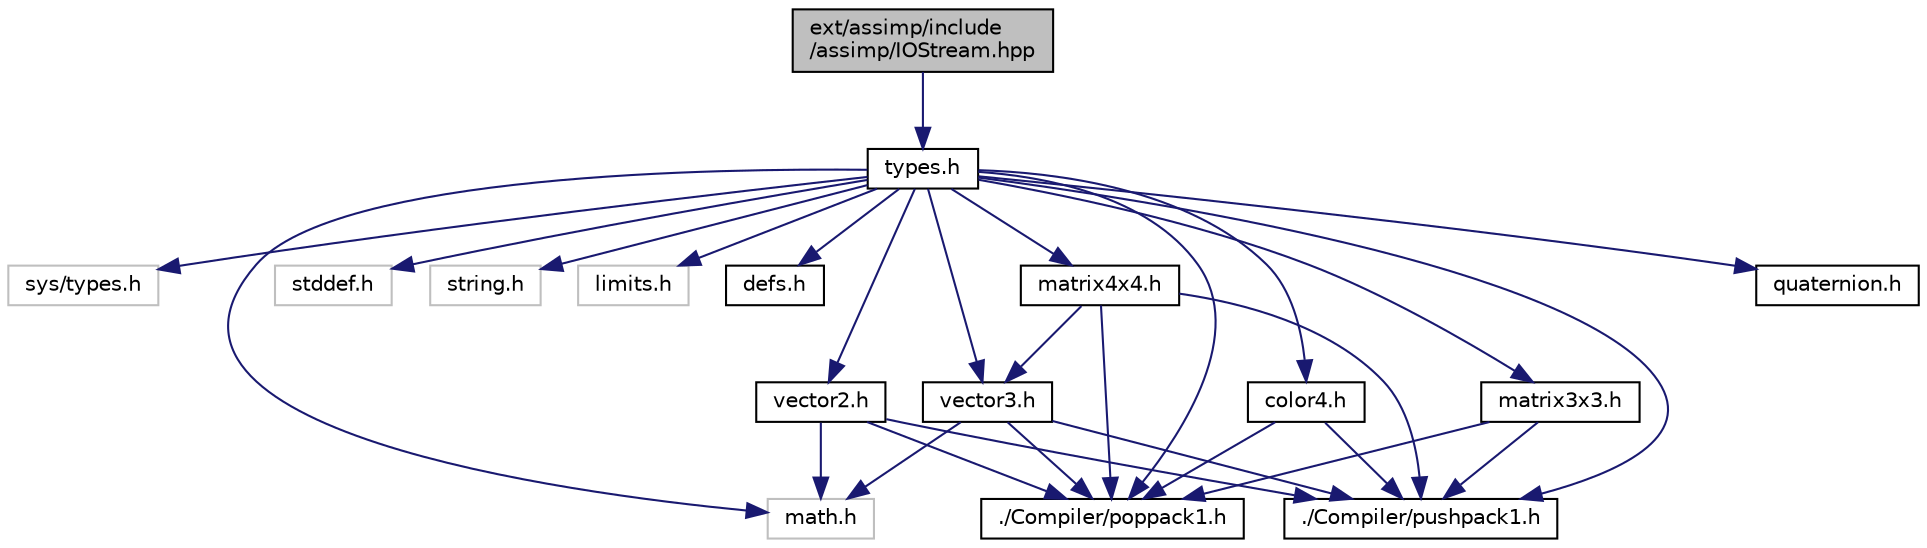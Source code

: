 digraph "ext/assimp/include/assimp/IOStream.hpp"
{
  edge [fontname="Helvetica",fontsize="10",labelfontname="Helvetica",labelfontsize="10"];
  node [fontname="Helvetica",fontsize="10",shape=record];
  Node1 [label="ext/assimp/include\l/assimp/IOStream.hpp",height=0.2,width=0.4,color="black", fillcolor="grey75", style="filled" fontcolor="black"];
  Node1 -> Node2 [color="midnightblue",fontsize="10",style="solid"];
  Node2 [label="types.h",height=0.2,width=0.4,color="black", fillcolor="white", style="filled",URL="$types_8h.html"];
  Node2 -> Node3 [color="midnightblue",fontsize="10",style="solid"];
  Node3 [label="sys/types.h",height=0.2,width=0.4,color="grey75", fillcolor="white", style="filled"];
  Node2 -> Node4 [color="midnightblue",fontsize="10",style="solid"];
  Node4 [label="math.h",height=0.2,width=0.4,color="grey75", fillcolor="white", style="filled"];
  Node2 -> Node5 [color="midnightblue",fontsize="10",style="solid"];
  Node5 [label="stddef.h",height=0.2,width=0.4,color="grey75", fillcolor="white", style="filled"];
  Node2 -> Node6 [color="midnightblue",fontsize="10",style="solid"];
  Node6 [label="string.h",height=0.2,width=0.4,color="grey75", fillcolor="white", style="filled"];
  Node2 -> Node7 [color="midnightblue",fontsize="10",style="solid"];
  Node7 [label="limits.h",height=0.2,width=0.4,color="grey75", fillcolor="white", style="filled"];
  Node2 -> Node8 [color="midnightblue",fontsize="10",style="solid"];
  Node8 [label="defs.h",height=0.2,width=0.4,color="black", fillcolor="white", style="filled",URL="$defs_8h.html",tooltip="Assimp build configuration setup. See the notes in the comment blocks to find out how to customize yo..."];
  Node2 -> Node9 [color="midnightblue",fontsize="10",style="solid"];
  Node9 [label="vector3.h",height=0.2,width=0.4,color="black", fillcolor="white", style="filled",URL="$vector3_8h.html",tooltip="3D vector structure, including operators when compiling in C++ "];
  Node9 -> Node4 [color="midnightblue",fontsize="10",style="solid"];
  Node9 -> Node10 [color="midnightblue",fontsize="10",style="solid"];
  Node10 [label="./Compiler/pushpack1.h",height=0.2,width=0.4,color="black", fillcolor="white", style="filled",URL="$pushpack1_8h_source.html"];
  Node9 -> Node11 [color="midnightblue",fontsize="10",style="solid"];
  Node11 [label="./Compiler/poppack1.h",height=0.2,width=0.4,color="black", fillcolor="white", style="filled",URL="$poppack1_8h_source.html"];
  Node2 -> Node12 [color="midnightblue",fontsize="10",style="solid"];
  Node12 [label="vector2.h",height=0.2,width=0.4,color="black", fillcolor="white", style="filled",URL="$vector2_8h.html",tooltip="2D vector structure, including operators when compiling in C++ "];
  Node12 -> Node4 [color="midnightblue",fontsize="10",style="solid"];
  Node12 -> Node10 [color="midnightblue",fontsize="10",style="solid"];
  Node12 -> Node11 [color="midnightblue",fontsize="10",style="solid"];
  Node2 -> Node13 [color="midnightblue",fontsize="10",style="solid"];
  Node13 [label="color4.h",height=0.2,width=0.4,color="black", fillcolor="white", style="filled",URL="$color4_8h.html",tooltip="RGBA color structure, including operators when compiling in C++. "];
  Node13 -> Node10 [color="midnightblue",fontsize="10",style="solid"];
  Node13 -> Node11 [color="midnightblue",fontsize="10",style="solid"];
  Node2 -> Node14 [color="midnightblue",fontsize="10",style="solid"];
  Node14 [label="matrix3x3.h",height=0.2,width=0.4,color="black", fillcolor="white", style="filled",URL="$matrix3x3_8h.html",tooltip="Definition of a 3x3 matrix, including operators when compiling in C++. "];
  Node14 -> Node10 [color="midnightblue",fontsize="10",style="solid"];
  Node14 -> Node11 [color="midnightblue",fontsize="10",style="solid"];
  Node2 -> Node15 [color="midnightblue",fontsize="10",style="solid"];
  Node15 [label="matrix4x4.h",height=0.2,width=0.4,color="black", fillcolor="white", style="filled",URL="$matrix4x4_8h.html",tooltip="4x4 matrix structure, including operators when compiling in C++ "];
  Node15 -> Node9 [color="midnightblue",fontsize="10",style="solid"];
  Node15 -> Node10 [color="midnightblue",fontsize="10",style="solid"];
  Node15 -> Node11 [color="midnightblue",fontsize="10",style="solid"];
  Node2 -> Node16 [color="midnightblue",fontsize="10",style="solid"];
  Node16 [label="quaternion.h",height=0.2,width=0.4,color="black", fillcolor="white", style="filled",URL="$quaternion_8h.html",tooltip="Quaternion structure, including operators when compiling in C++. "];
  Node2 -> Node10 [color="midnightblue",fontsize="10",style="solid"];
  Node2 -> Node11 [color="midnightblue",fontsize="10",style="solid"];
}

